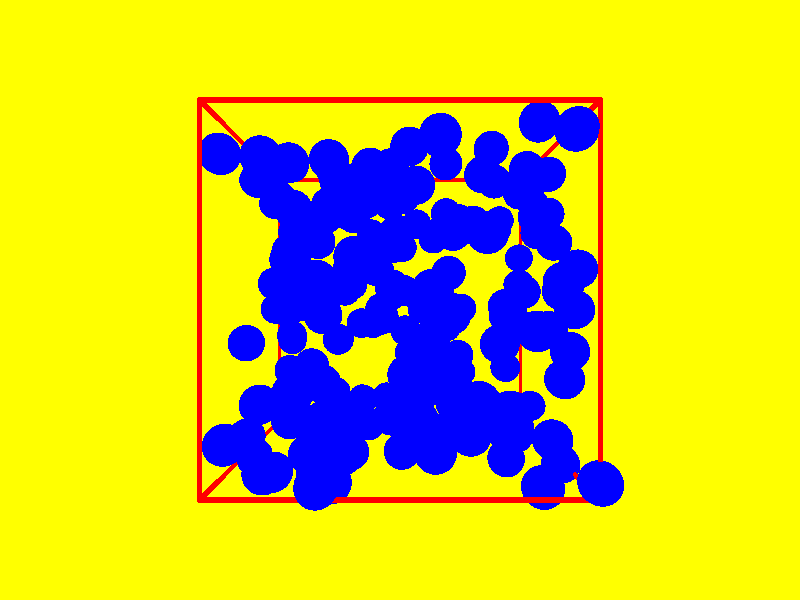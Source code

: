 #include "colors.inc"
#include "shapes.inc"

background { color Yellow }

camera {
  location <18.000000, -54.000000, 18.000000>
  sky <0,0,1>
  look_at  <18.000000, 18.000000, 18.000000>
}

  light_source { <18.000000, -18.000000, 54.000000> color White}

  light_source { <-18.000000, -18.000000, 54.000000> color White}

cylinder{ <0.000000, 0.000000, 0.000000>, <36.000000, 0.000000, 0.000000>, 0.25
   pigment { Red } }
cylinder{ <36.000000, 0.000000, 0.000000>, <36.000000, 36.000000, 0.000000>, 0.25
   pigment { Red } }
cylinder{ <36.000000, 36.000000, 0.000000>, <0.000000, 36.000000, 0.000000>, 0.25
   pigment { Red } }
cylinder{ <0.000000, 36.000000, 0.000000>, <0.000000, 0.000000, 0.000000>, 0.25
   pigment { Red } }
cylinder{ <0.000000, 0.000000, 36.000000>, <36.000000, 0.000000, 36.000000>, 0.25
   pigment { Red } }
cylinder{ <36.000000, 0.000000, 36.000000>, <36.000000, 36.000000, 36.000000>, 0.25
   pigment { Red } }
cylinder{ <36.000000, 36.000000, 36.000000>, <0.000000, 36.000000, 36.000000>, 0.25
   pigment { Red } }
cylinder{ <0.000000, 36.000000, 36.000000>, <0.000000, 0.000000, 36.000000>, 0.25
   pigment { Red } }
cylinder{ <0.000000, 0.000000, 0.000000>, <0.000000, 0.000000, 36.000000>, 0.25
   pigment { Red } }
cylinder{ <36.000000, 0.000000, 0.000000>, <36.000000, 0.000000, 36.000000>, 0.25
   pigment { Red } }
cylinder{ <36.000000, 36.000000, 0.000000>, <36.000000, 36.000000, 36.000000>, 0.25
   pigment { Red } }
cylinder{ <0.000000, 36.000000, 0.000000>, <0.000000, 36.000000, 36.000000>, 0.25
   pigment { Red } }
sphere { <0.000000,0.035474,1.498716>, 2.000000
    pigment { Blue }}
sphere { <6.359135,13.125681,3.287902>, 2.000000
    pigment { Blue }}
sphere { <3.322715,17.539820,18.963010>, 2.000000
    pigment { Blue }}
sphere { <16.359603,8.394424,29.926504>, 2.000000
    pigment { Blue }}
sphere { <33.542333,20.450146,20.019396>, 2.000000
    pigment { Blue }}
sphere { <1.829949,27.613842,0.680933>, 2.000000
    pigment { Blue }}
sphere { <9.084951,10.735098,31.535311>, 2.000000
    pigment { Blue }}
sphere { <19.136047,33.129394,18.555521>, 2.000000
    pigment { Blue }}
sphere { <29.175460,6.783129,31.907320>, 2.000000
    pigment { Blue }}
sphere { <20.542105,2.763884,29.349860>, 2.000000
    pigment { Blue }}
sphere { <35.456077,4.260662,32.180612>, 2.000000
    pigment { Blue }}
sphere { <28.241411,3.632986,9.119183>, 2.000000
    pigment { Blue }}
sphere { <0.714300,13.621589,24.439587>, 2.000000
    pigment { Blue }}
sphere { <24.513229,27.097440,0.224260>, 2.000000
    pigment { Blue }}
sphere { <22.478642,4.552648,22.231793>, 2.000000
    pigment { Blue }}
sphere { <27.753417,6.715290,17.881981>, 2.000000
    pigment { Blue }}
sphere { <18.342014,11.373804,25.261292>, 2.000000
    pigment { Blue }}
sphere { <13.220879,31.547245,13.355808>, 2.000000
    pigment { Blue }}
sphere { <18.909086,15.402044,19.538754>, 2.000000
    pigment { Blue }}
sphere { <24.047229,6.161106,29.908049>, 2.000000
    pigment { Blue }}
sphere { <31.028594,27.691961,1.892861>, 2.000000
    pigment { Blue }}
sphere { <34.802267,12.034221,2.955475>, 2.000000
    pigment { Blue }}
sphere { <9.731327,2.673445,24.344127>, 2.000000
    pigment { Blue }}
sphere { <29.165708,16.711604,20.490662>, 2.000000
    pigment { Blue }}
sphere { <18.439309,21.114372,26.595307>, 2.000000
    pigment { Blue }}
sphere { <31.380797,20.806823,34.729329>, 2.000000
    pigment { Blue }}
sphere { <12.007055,14.141807,6.369398>, 2.000000
    pigment { Blue }}
sphere { <4.027285,30.696510,29.202186>, 2.000000
    pigment { Blue }}
sphere { <34.375942,32.554195,5.000949>, 2.000000
    pigment { Blue }}
sphere { <24.702744,4.571548,0.147247>, 2.000000
    pigment { Blue }}
sphere { <0.018100,6.946269,21.124085>, 2.000000
    pigment { Blue }}
sphere { <13.498530,0.964294,16.731551>, 2.000000
    pigment { Blue }}
sphere { <28.272349,15.920454,10.364540>, 2.000000
    pigment { Blue }}
sphere { <30.720706,18.934991,26.223002>, 2.000000
    pigment { Blue }}
sphere { <9.587315,28.205425,16.849591>, 2.000000
    pigment { Blue }}
sphere { <7.091905,16.098371,26.223832>, 2.000000
    pigment { Blue }}
sphere { <34.779348,27.246268,16.778048>, 2.000000
    pigment { Blue }}
sphere { <31.282792,4.825413,30.457893>, 2.000000
    pigment { Blue }}
sphere { <0.651156,33.870773,24.122956>, 2.000000
    pigment { Blue }}
sphere { <28.798975,5.155804,21.976571>, 2.000000
    pigment { Blue }}
sphere { <32.698172,27.878930,13.178329>, 2.000000
    pigment { Blue }}
sphere { <33.994367,31.853580,16.026159>, 2.000000
    pigment { Blue }}
sphere { <5.869024,15.293423,17.274740>, 2.000000
    pigment { Blue }}
sphere { <1.120619,21.903488,28.521402>, 2.000000
    pigment { Blue }}
sphere { <6.569884,18.904367,32.355319>, 2.000000
    pigment { Blue }}
sphere { <11.116436,33.934533,13.968887>, 2.000000
    pigment { Blue }}
sphere { <33.498442,32.809831,12.157861>, 2.000000
    pigment { Blue }}
sphere { <19.181244,25.274782,34.956384>, 2.000000
    pigment { Blue }}
sphere { <27.651067,27.069885,3.271107>, 2.000000
    pigment { Blue }}
sphere { <30.742802,6.287200,0.711733>, 2.000000
    pigment { Blue }}
sphere { <15.085927,10.669316,13.616368>, 2.000000
    pigment { Blue }}
sphere { <15.073792,4.984134,13.710481>, 2.000000
    pigment { Blue }}
sphere { <10.792081,0.756436,8.596894>, 2.000000
    pigment { Blue }}
sphere { <1.335937,7.958125,18.915644>, 2.000000
    pigment { Blue }}
sphere { <17.802908,31.770793,27.857884>, 2.000000
    pigment { Blue }}
sphere { <2.124090,4.312851,19.720845>, 2.000000
    pigment { Blue }}
sphere { <12.308965,16.445228,21.172383>, 2.000000
    pigment { Blue }}
sphere { <21.065397,2.517373,29.481533>, 2.000000
    pigment { Blue }}
sphere { <14.513786,21.077390,6.881794>, 2.000000
    pigment { Blue }}
sphere { <32.121981,6.347945,7.477329>, 2.000000
    pigment { Blue }}
sphere { <4.166924,5.720924,35.735187>, 2.000000
    pigment { Blue }}
sphere { <24.536548,29.224659,23.119745>, 2.000000
    pigment { Blue }}
sphere { <11.856329,26.551918,29.645378>, 2.000000
    pigment { Blue }}
sphere { <25.965396,23.687367,12.915881>, 2.000000
    pigment { Blue }}
sphere { <21.973132,14.940131,29.338351>, 2.000000
    pigment { Blue }}
sphere { <27.862755,9.875187,1.610714>, 2.000000
    pigment { Blue }}
sphere { <21.637484,18.507280,22.687725>, 2.000000
    pigment { Blue }}
sphere { <6.512155,10.026031,16.289612>, 2.000000
    pigment { Blue }}
sphere { <23.147488,26.741950,14.891592>, 2.000000
    pigment { Blue }}
sphere { <22.249880,22.258416,30.759710>, 2.000000
    pigment { Blue }}
sphere { <6.532456,11.085407,0.839815>, 2.000000
    pigment { Blue }}
sphere { <0.330551,34.252316,35.667173>, 2.000000
    pigment { Blue }}
sphere { <7.377839,21.747354,33.683486>, 2.000000
    pigment { Blue }}
sphere { <20.144424,19.687182,15.808607>, 2.000000
    pigment { Blue }}
sphere { <16.191070,11.044992,7.229300>, 2.000000
    pigment { Blue }}
sphere { <7.768782,1.796243,7.544201>, 2.000000
    pigment { Blue }}
sphere { <20.684280,32.933526,14.961958>, 2.000000
    pigment { Blue }}
sphere { <23.549720,12.805220,21.121289>, 2.000000
    pigment { Blue }}
sphere { <14.110042,1.218606,10.278590>, 2.000000
    pigment { Blue }}
sphere { <3.297745,15.997844,33.333719>, 2.000000
    pigment { Blue }}
sphere { <33.166230,21.813390,31.001254>, 2.000000
    pigment { Blue }}
sphere { <0.529818,24.721229,30.404466>, 2.000000
    pigment { Blue }}
sphere { <4.667301,2.147618,0.470595>, 2.000000
    pigment { Blue }}
sphere { <14.081714,31.164336,0.542066>, 2.000000
    pigment { Blue }}
sphere { <33.274386,31.921878,23.834472>, 2.000000
    pigment { Blue }}
sphere { <23.576794,2.748236,3.347177>, 2.000000
    pigment { Blue }}
sphere { <0.117077,18.960124,28.431225>, 2.000000
    pigment { Blue }}
sphere { <23.544675,19.652131,28.741993>, 2.000000
    pigment { Blue }}
sphere { <26.163102,9.119330,9.188859>, 2.000000
    pigment { Blue }}
sphere { <4.980760,17.386173,16.833120>, 2.000000
    pigment { Blue }}
sphere { <3.631533,18.151712,30.902221>, 2.000000
    pigment { Blue }}
sphere { <0.361718,29.576537,34.715434>, 2.000000
    pigment { Blue }}
sphere { <0.700539,33.466295,2.270894>, 2.000000
    pigment { Blue }}
sphere { <1.366640,6.849249,9.959961>, 2.000000
    pigment { Blue }}
sphere { <16.103307,23.377746,5.440445>, 2.000000
    pigment { Blue }}
sphere { <17.537592,23.387678,19.234073>, 2.000000
    pigment { Blue }}
sphere { <12.844886,14.188189,25.991723>, 2.000000
    pigment { Blue }}
sphere { <26.089265,11.021077,3.836905>, 2.000000
    pigment { Blue }}
sphere { <32.788065,26.672895,8.606076>, 2.000000
    pigment { Blue }}
sphere { <23.448377,13.262808,0.942532>, 2.000000
    pigment { Blue }}
sphere { <30.573284,1.505378,2.020358>, 2.000000
    pigment { Blue }}
sphere { <15.337390,17.270397,18.061001>, 2.000000
    pigment { Blue }}
sphere { <35.298960,21.870189,32.855615>, 2.000000
    pigment { Blue }}
sphere { <27.014994,25.697264,34.960764>, 2.000000
    pigment { Blue }}
sphere { <1.051622,9.514393,0.659178>, 2.000000
    pigment { Blue }}
sphere { <2.904340,5.566889,4.116665>, 2.000000
    pigment { Blue }}
sphere { <27.235353,33.776956,4.636936>, 2.000000
    pigment { Blue }}
sphere { <21.334020,4.410870,21.570409>, 2.000000
    pigment { Blue }}
sphere { <2.371423,9.216925,14.848224>, 2.000000
    pigment { Blue }}
sphere { <34.141942,12.725833,0.611870>, 2.000000
    pigment { Blue }}
sphere { <35.043316,27.444908,31.031093>, 2.000000
    pigment { Blue }}
sphere { <14.584692,31.243214,1.323412>, 2.000000
    pigment { Blue }}
sphere { <7.505252,15.240001,35.453634>, 2.000000
    pigment { Blue }}
sphere { <20.316696,20.745429,16.856021>, 2.000000
    pigment { Blue }}
sphere { <16.709754,27.400338,10.875035>, 2.000000
    pigment { Blue }}
sphere { <15.021235,3.546864,4.926460>, 2.000000
    pigment { Blue }}
sphere { <25.132954,6.496126,32.150771>, 2.000000
    pigment { Blue }}
sphere { <26.311637,10.882335,5.083861>, 2.000000
    pigment { Blue }}
sphere { <29.667586,15.919301,21.244046>, 2.000000
    pigment { Blue }}
sphere { <35.194395,18.096805,32.315738>, 2.000000
    pigment { Blue }}
sphere { <26.093101,9.406159,16.381261>, 2.000000
    pigment { Blue }}
sphere { <9.430472,34.577591,0.609500>, 2.000000
    pigment { Blue }}
sphere { <33.855797,32.470588,3.523351>, 2.000000
    pigment { Blue }}
sphere { <18.760410,3.049257,28.634471>, 2.000000
    pigment { Blue }}
sphere { <31.280774,3.448142,31.689779>, 2.000000
    pigment { Blue }}
sphere { <0.216221,7.272421,17.015009>, 2.000000
    pigment { Blue }}
sphere { <23.192318,33.622841,3.543342>, 2.000000
    pigment { Blue }}
sphere { <20.552328,18.272986,23.739710>, 2.000000
    pigment { Blue }}
sphere { <32.144944,26.487178,24.813008>, 2.000000
    pigment { Blue }}
sphere { <29.136193,8.654718,27.486541>, 2.000000
    pigment { Blue }}
sphere { <27.674193,19.524972,17.317827>, 2.000000
    pigment { Blue }}
sphere { <14.917694,2.648433,18.961112>, 2.000000
    pigment { Blue }}
sphere { <18.274411,27.057528,4.719343>, 2.000000
    pigment { Blue }}
sphere { <0.337541,27.503045,3.642946>, 2.000000
    pigment { Blue }}
sphere { <34.750359,3.212793,4.173129>, 2.000000
    pigment { Blue }}
sphere { <32.265855,26.828838,7.867091>, 2.000000
    pigment { Blue }}
sphere { <21.076569,8.668546,31.840571>, 2.000000
    pigment { Blue }}
sphere { <14.259355,2.034102,33.379779>, 2.000000
    pigment { Blue }}
sphere { <16.287131,31.348142,8.288312>, 2.000000
    pigment { Blue }}
sphere { <17.602624,20.565156,30.704011>, 2.000000
    pigment { Blue }}
sphere { <7.861113,33.138396,1.390539>, 2.000000
    pigment { Blue }}
sphere { <14.702044,1.937487,3.785844>, 2.000000
    pigment { Blue }}
sphere { <19.072139,20.626344,4.121774>, 2.000000
    pigment { Blue }}
sphere { <1.532432,18.032487,26.090977>, 2.000000
    pigment { Blue }}
sphere { <17.792308,12.459082,1.262685>, 2.000000
    pigment { Blue }}
sphere { <13.194183,32.961623,18.177442>, 2.000000
    pigment { Blue }}
sphere { <31.023660,33.247378,0.552495>, 2.000000
    pigment { Blue }}
sphere { <10.438615,8.616881,25.792647>, 2.000000
    pigment { Blue }}
sphere { <3.656645,27.985602,8.807840>, 2.000000
    pigment { Blue }}
sphere { <15.539857,21.297576,18.522576>, 2.000000
    pigment { Blue }}
sphere { <27.670872,25.977149,28.928848>, 2.000000
    pigment { Blue }}
sphere { <26.658662,18.222465,29.459308>, 2.000000
    pigment { Blue }}
sphere { <2.133510,20.731338,31.022913>, 2.000000
    pigment { Blue }}
sphere { <19.842259,29.831561,4.466070>, 2.000000
    pigment { Blue }}
sphere { <25.566250,0.056592,1.144695>, 2.000000
    pigment { Blue }}
sphere { <10.488387,24.171688,10.808514>, 2.000000
    pigment { Blue }}
sphere { <15.618149,9.838647,4.474468>, 2.000000
    pigment { Blue }}
sphere { <4.835827,3.777933,14.977172>, 2.000000
    pigment { Blue }}
sphere { <29.541022,9.364400,5.339871>, 2.000000
    pigment { Blue }}
sphere { <0.499615,7.965797,12.704956>, 2.000000
    pigment { Blue }}
sphere { <27.429482,15.163294,24.720881>, 2.000000
    pigment { Blue }}
sphere { <18.960891,11.875646,5.171199>, 2.000000
    pigment { Blue }}
sphere { <13.512893,26.807945,26.275837>, 2.000000
    pigment { Blue }}
sphere { <26.350334,6.255366,20.041102>, 2.000000
    pigment { Blue }}
sphere { <24.678509,31.336400,20.102147>, 2.000000
    pigment { Blue }}
sphere { <12.410603,19.283432,34.641509>, 2.000000
    pigment { Blue }}
sphere { <33.234162,27.097740,24.730586>, 2.000000
    pigment { Blue }}
sphere { <12.101976,12.986370,25.484682>, 2.000000
    pigment { Blue }}
sphere { <23.851953,14.308250,0.494686>, 2.000000
    pigment { Blue }}
sphere { <14.686219,24.030433,7.900044>, 2.000000
    pigment { Blue }}
sphere { <3.197409,22.232557,0.690539>, 2.000000
    pigment { Blue }}
sphere { <7.820708,7.417980,13.481448>, 2.000000
    pigment { Blue }}
sphere { <14.393627,10.582142,18.873997>, 2.000000
    pigment { Blue }}
sphere { <28.517461,14.295605,26.174111>, 2.000000
    pigment { Blue }}
sphere { <25.102158,22.751469,4.429529>, 2.000000
    pigment { Blue }}
sphere { <26.400996,6.073425,1.011896>, 2.000000
    pigment { Blue }}
sphere { <7.793626,6.148765,6.122989>, 2.000000
    pigment { Blue }}
sphere { <19.031251,11.264150,32.441626>, 2.000000
    pigment { Blue }}
sphere { <15.973878,2.849494,4.931705>, 2.000000
    pigment { Blue }}
sphere { <19.270452,23.142019,30.315148>, 2.000000
    pigment { Blue }}
sphere { <34.911116,12.254849,13.237601>, 2.000000
    pigment { Blue }}
sphere { <25.663261,1.643290,4.491830>, 2.000000
    pigment { Blue }}
sphere { <9.298356,34.746637,30.149727>, 2.000000
    pigment { Blue }}
sphere { <24.762637,24.793286,29.115811>, 2.000000
    pigment { Blue }}
sphere { <18.885944,20.994384,24.621085>, 2.000000
    pigment { Blue }}
sphere { <16.569135,27.351160,9.946197>, 2.000000
    pigment { Blue }}
sphere { <11.409419,2.374809,5.342606>, 2.000000
    pigment { Blue }}
sphere { <17.014369,8.625017,34.011857>, 2.000000
    pigment { Blue }}
sphere { <11.900877,9.394036,6.168548>, 2.000000
    pigment { Blue }}
sphere { <31.459553,31.097287,17.225092>, 2.000000
    pigment { Blue }}
sphere { <7.803278,27.819806,3.697350>, 2.000000
    pigment { Blue }}
sphere { <7.478689,8.315742,5.982241>, 2.000000
    pigment { Blue }}
sphere { <9.540711,28.961789,3.906018>, 2.000000
    pigment { Blue }}
sphere { <9.297164,31.664230,7.747209>, 2.000000
    pigment { Blue }}
sphere { <23.942804,22.530140,28.530917>, 2.000000
    pigment { Blue }}
sphere { <12.454250,22.695306,9.018502>, 2.000000
    pigment { Blue }}
sphere { <1.295131,29.051876,14.583045>, 2.000000
    pigment { Blue }}
sphere { <15.782530,27.228380,28.236280>, 2.000000
    pigment { Blue }}
sphere { <17.292058,25.772395,13.957220>, 2.000000
    pigment { Blue }}
sphere { <1.014060,15.029745,32.428955>, 2.000000
    pigment { Blue }}
sphere { <22.044738,30.029943,27.281609>, 2.000000
    pigment { Blue }}
sphere { <21.837149,31.011842,14.605501>, 2.000000
    pigment { Blue }}
sphere { <8.554693,21.052961,3.788739>, 2.000000
    pigment { Blue }}
sphere { <17.656492,30.420363,25.348551>, 2.000000
    pigment { Blue }}
sphere { <3.767441,24.947745,1.191463>, 2.000000
    pigment { Blue }}
sphere { <15.368161,26.362569,9.904754>, 2.000000
    pigment { Blue }}
sphere { <12.086686,11.304677,7.862066>, 2.000000
    pigment { Blue }}
sphere { <21.871836,20.861400,2.541131>, 2.000000
    pigment { Blue }}
sphere { <17.256224,5.791676,10.545017>, 2.000000
    pigment { Blue }}
sphere { <23.662958,35.879781,3.346776>, 2.000000
    pigment { Blue }}
sphere { <1.858539,0.808279,33.607156>, 2.000000
    pigment { Blue }}
sphere { <2.278618,25.642959,20.019857>, 2.000000
    pigment { Blue }}
sphere { <14.837335,35.576708,16.572976>, 2.000000
    pigment { Blue }}
sphere { <25.191513,24.736919,19.260912>, 2.000000
    pigment { Blue }}
sphere { <20.736867,19.523677,21.634471>, 2.000000
    pigment { Blue }}
sphere { <13.383118,32.320493,8.840150>, 2.000000
    pigment { Blue }}
